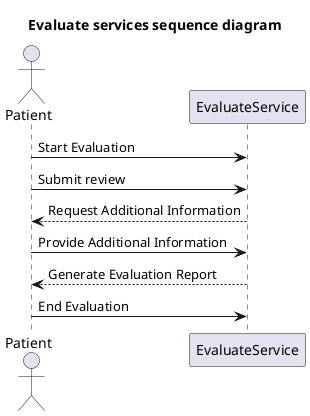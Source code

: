 @startuml

title Evaluate services sequence diagram

Actor Patient
participant EvaluateService

    Patient -> EvaluateService : Start Evaluation
    Patient -> EvaluateService : Submit review
    EvaluateService --> Patient : Request Additional Information
    Patient -> EvaluateService : Provide Additional Information
    EvaluateService --> Patient : Generate Evaluation Report
    Patient -> EvaluateService : End Evaluation

@enduml